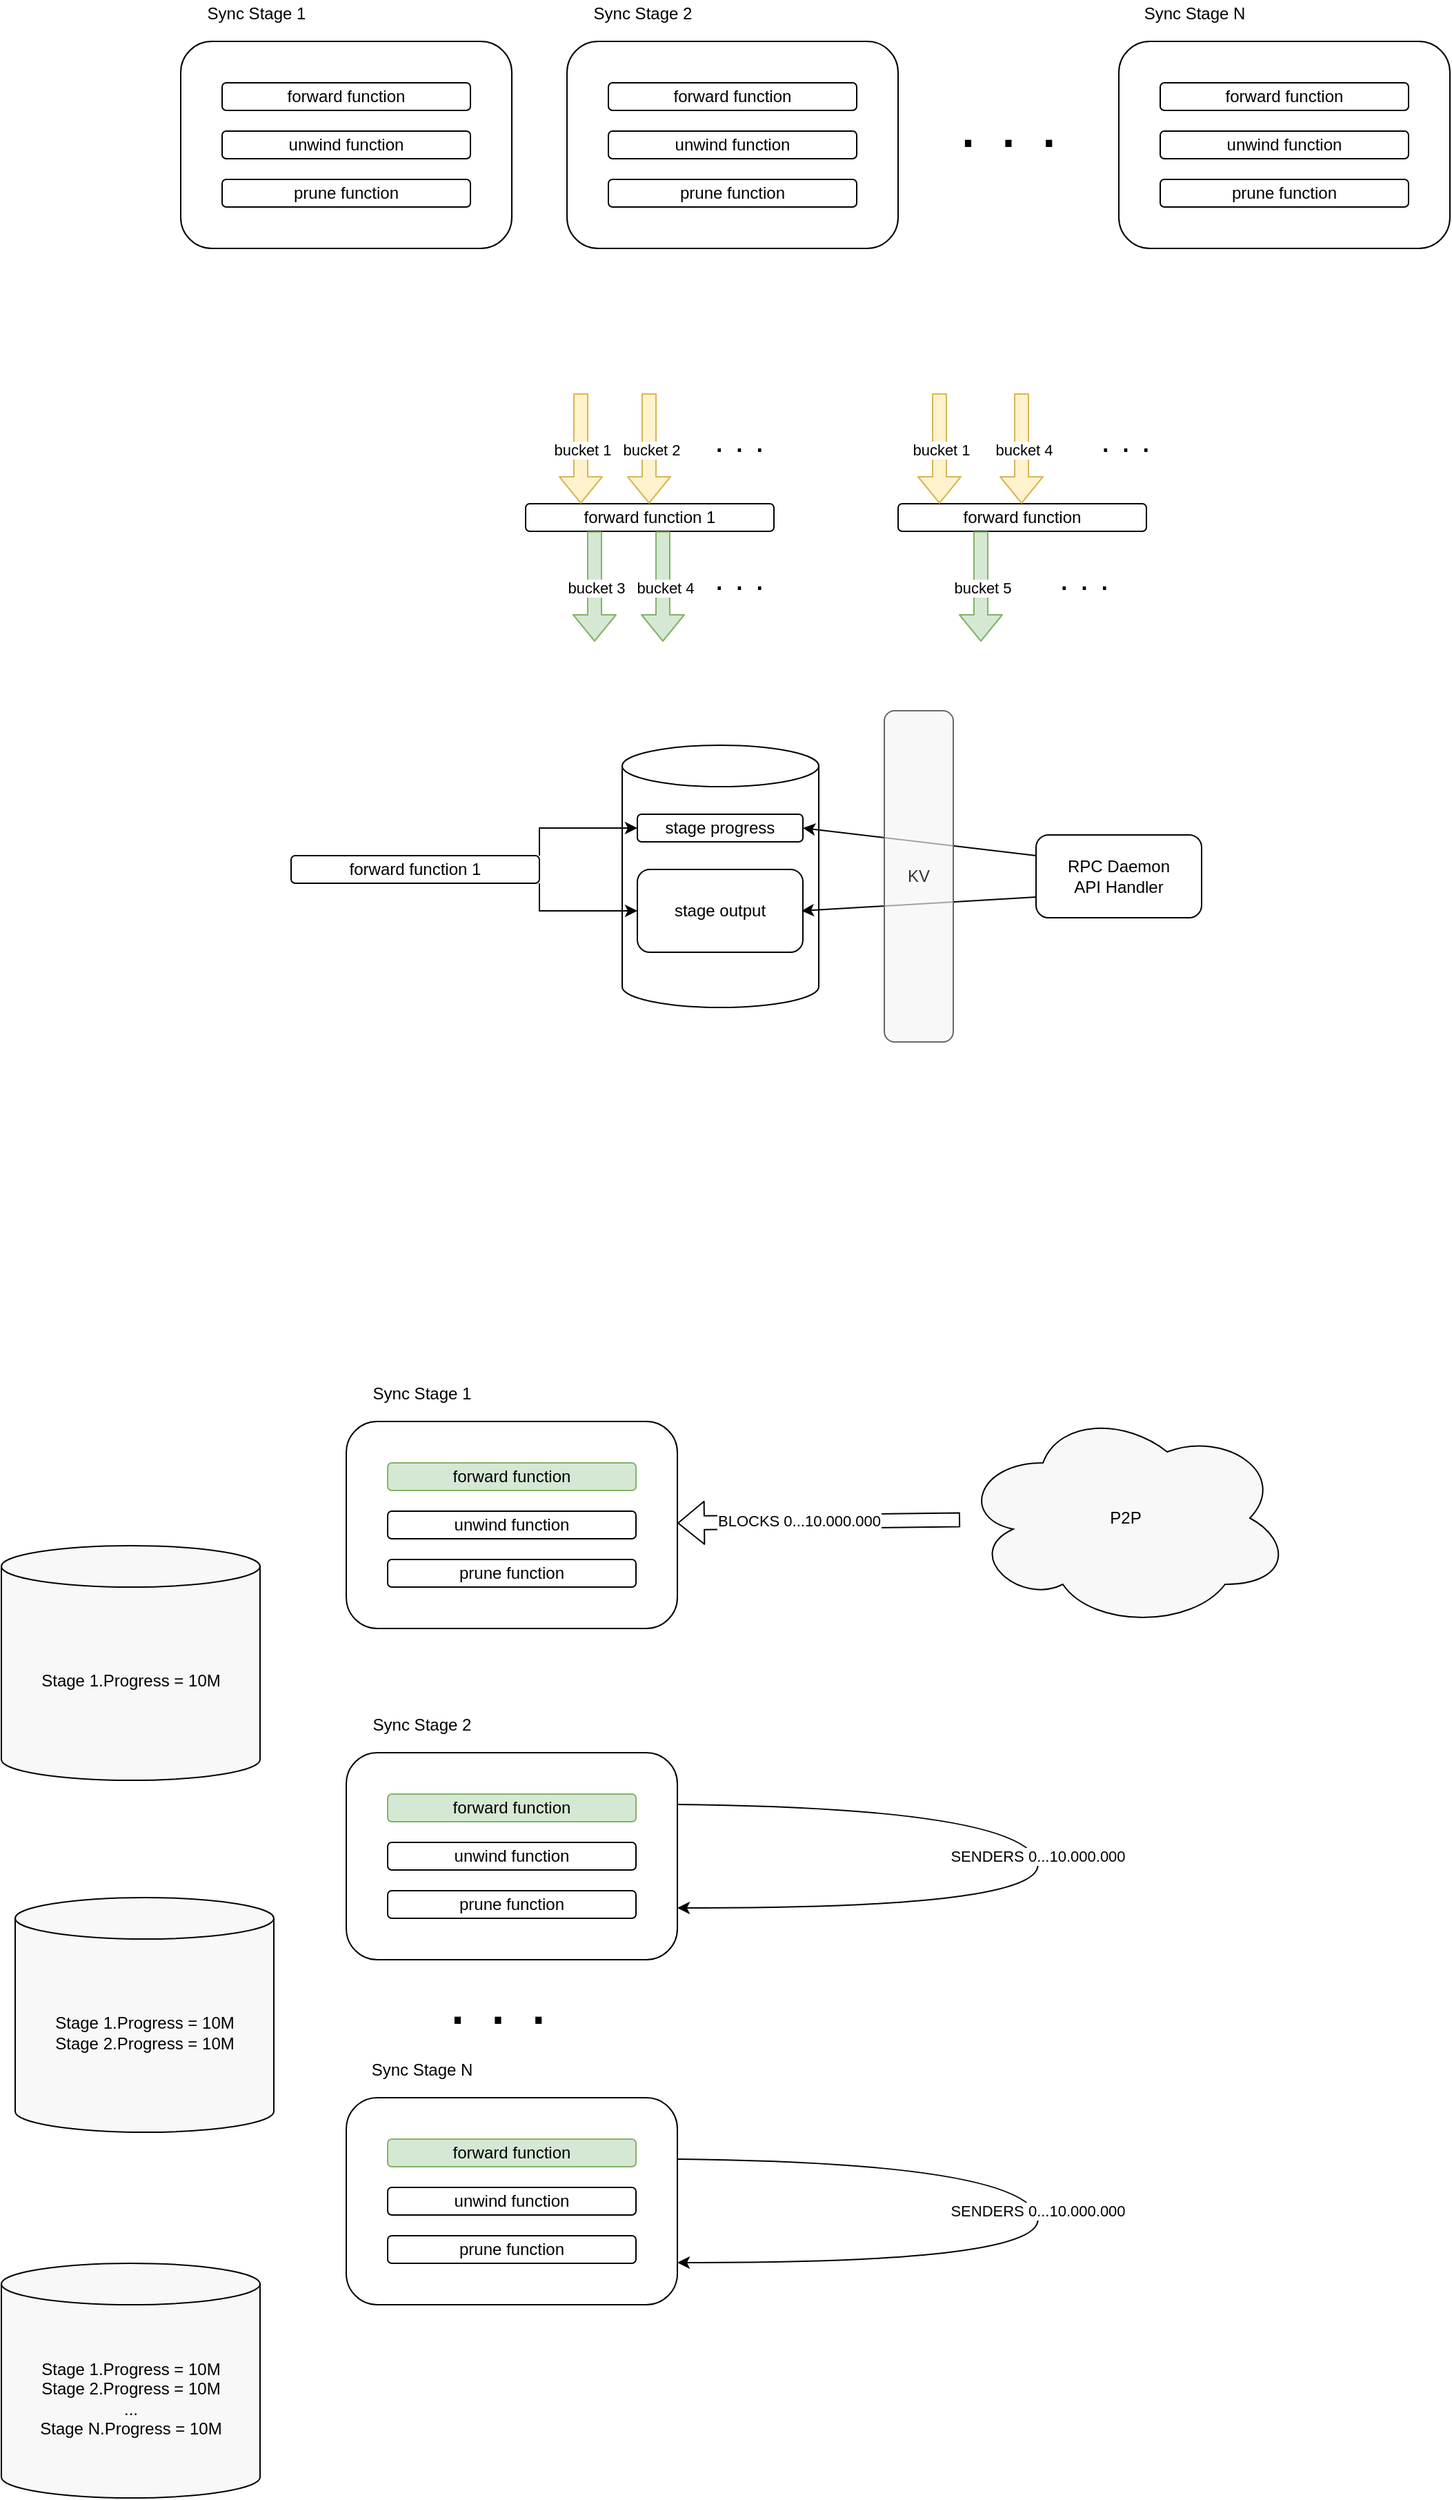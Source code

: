 <mxfile version="14.7.1" type="device"><diagram id="daJsa_N0rhhc4I9J-wDo" name="Page-1"><mxGraphModel dx="4409" dy="1333" grid="1" gridSize="10" guides="1" tooltips="1" connect="1" arrows="1" fold="1" page="1" pageScale="1" pageWidth="2827" pageHeight="4169" math="0" shadow="0"><root><mxCell id="0"/><mxCell id="1" parent="0"/><mxCell id="IAaw9iwVnCj1W0sy12uo-3" value="" style="group" vertex="1" connectable="0" parent="1"><mxGeometry x="-200" y="120" width="240" height="180" as="geometry"/></mxCell><mxCell id="IAaw9iwVnCj1W0sy12uo-1" value="" style="rounded=1;whiteSpace=wrap;html=1;" vertex="1" parent="IAaw9iwVnCj1W0sy12uo-3"><mxGeometry y="30" width="240" height="150" as="geometry"/></mxCell><mxCell id="IAaw9iwVnCj1W0sy12uo-2" value="Sync Stage 1" style="text;html=1;strokeColor=none;fillColor=none;align=center;verticalAlign=middle;whiteSpace=wrap;rounded=0;" vertex="1" parent="IAaw9iwVnCj1W0sy12uo-3"><mxGeometry x="10" width="90" height="20" as="geometry"/></mxCell><mxCell id="IAaw9iwVnCj1W0sy12uo-4" value="forward function" style="rounded=1;whiteSpace=wrap;html=1;" vertex="1" parent="IAaw9iwVnCj1W0sy12uo-3"><mxGeometry x="30" y="60" width="180" height="20" as="geometry"/></mxCell><mxCell id="IAaw9iwVnCj1W0sy12uo-5" value="unwind function" style="rounded=1;whiteSpace=wrap;html=1;" vertex="1" parent="IAaw9iwVnCj1W0sy12uo-3"><mxGeometry x="30" y="95" width="180" height="20" as="geometry"/></mxCell><mxCell id="IAaw9iwVnCj1W0sy12uo-6" value="prune function" style="rounded=1;whiteSpace=wrap;html=1;" vertex="1" parent="1"><mxGeometry x="-170" y="250" width="180" height="20" as="geometry"/></mxCell><mxCell id="IAaw9iwVnCj1W0sy12uo-7" value="" style="group" vertex="1" connectable="0" parent="1"><mxGeometry x="80" y="120" width="240" height="180" as="geometry"/></mxCell><mxCell id="IAaw9iwVnCj1W0sy12uo-8" value="" style="rounded=1;whiteSpace=wrap;html=1;" vertex="1" parent="IAaw9iwVnCj1W0sy12uo-7"><mxGeometry y="30" width="240" height="150" as="geometry"/></mxCell><mxCell id="IAaw9iwVnCj1W0sy12uo-9" value="Sync Stage 2" style="text;html=1;strokeColor=none;fillColor=none;align=center;verticalAlign=middle;whiteSpace=wrap;rounded=0;" vertex="1" parent="IAaw9iwVnCj1W0sy12uo-7"><mxGeometry x="10" width="90" height="20" as="geometry"/></mxCell><mxCell id="IAaw9iwVnCj1W0sy12uo-10" value="forward function" style="rounded=1;whiteSpace=wrap;html=1;" vertex="1" parent="IAaw9iwVnCj1W0sy12uo-7"><mxGeometry x="30" y="60" width="180" height="20" as="geometry"/></mxCell><mxCell id="IAaw9iwVnCj1W0sy12uo-11" value="unwind function" style="rounded=1;whiteSpace=wrap;html=1;" vertex="1" parent="IAaw9iwVnCj1W0sy12uo-7"><mxGeometry x="30" y="95" width="180" height="20" as="geometry"/></mxCell><mxCell id="IAaw9iwVnCj1W0sy12uo-12" value="prune function" style="rounded=1;whiteSpace=wrap;html=1;" vertex="1" parent="1"><mxGeometry x="110" y="250" width="180" height="20" as="geometry"/></mxCell><mxCell id="IAaw9iwVnCj1W0sy12uo-13" value="&lt;font style=&quot;font-size: 48px&quot;&gt;·&amp;nbsp;·&amp;nbsp;·&lt;/font&gt;" style="text;html=1;strokeColor=none;fillColor=none;align=center;verticalAlign=middle;whiteSpace=wrap;rounded=0;" vertex="1" parent="1"><mxGeometry x="320" y="210" width="160" height="20" as="geometry"/></mxCell><mxCell id="IAaw9iwVnCj1W0sy12uo-14" value="" style="group" vertex="1" connectable="0" parent="1"><mxGeometry x="480" y="120" width="240" height="180" as="geometry"/></mxCell><mxCell id="IAaw9iwVnCj1W0sy12uo-15" value="" style="rounded=1;whiteSpace=wrap;html=1;" vertex="1" parent="IAaw9iwVnCj1W0sy12uo-14"><mxGeometry y="30" width="240" height="150" as="geometry"/></mxCell><mxCell id="IAaw9iwVnCj1W0sy12uo-16" value="Sync Stage N" style="text;html=1;strokeColor=none;fillColor=none;align=center;verticalAlign=middle;whiteSpace=wrap;rounded=0;" vertex="1" parent="IAaw9iwVnCj1W0sy12uo-14"><mxGeometry x="10" width="90" height="20" as="geometry"/></mxCell><mxCell id="IAaw9iwVnCj1W0sy12uo-17" value="forward function" style="rounded=1;whiteSpace=wrap;html=1;" vertex="1" parent="IAaw9iwVnCj1W0sy12uo-14"><mxGeometry x="30" y="60" width="180" height="20" as="geometry"/></mxCell><mxCell id="IAaw9iwVnCj1W0sy12uo-18" value="unwind function" style="rounded=1;whiteSpace=wrap;html=1;" vertex="1" parent="IAaw9iwVnCj1W0sy12uo-14"><mxGeometry x="30" y="95" width="180" height="20" as="geometry"/></mxCell><mxCell id="IAaw9iwVnCj1W0sy12uo-19" value="prune function" style="rounded=1;whiteSpace=wrap;html=1;" vertex="1" parent="1"><mxGeometry x="510" y="250" width="180" height="20" as="geometry"/></mxCell><mxCell id="IAaw9iwVnCj1W0sy12uo-21" value="forward function 1" style="rounded=1;whiteSpace=wrap;html=1;" vertex="1" parent="1"><mxGeometry x="50" y="485" width="180" height="20" as="geometry"/></mxCell><mxCell id="IAaw9iwVnCj1W0sy12uo-22" value="forward function" style="rounded=1;whiteSpace=wrap;html=1;" vertex="1" parent="1"><mxGeometry x="320" y="485" width="180" height="20" as="geometry"/></mxCell><mxCell id="IAaw9iwVnCj1W0sy12uo-24" value="" style="shape=flexArrow;endArrow=classic;html=1;fillColor=#fff2cc;strokeColor=#d6b656;" edge="1" parent="1"><mxGeometry width="50" height="50" relative="1" as="geometry"><mxPoint x="90" y="405" as="sourcePoint"/><mxPoint x="90" y="485" as="targetPoint"/><Array as="points"><mxPoint x="90" y="485"/></Array></mxGeometry></mxCell><mxCell id="IAaw9iwVnCj1W0sy12uo-25" value="bucket 1" style="edgeLabel;html=1;align=center;verticalAlign=middle;resizable=0;points=[];" vertex="1" connectable="0" parent="IAaw9iwVnCj1W0sy12uo-24"><mxGeometry x="0.025" y="1" relative="1" as="geometry"><mxPoint as="offset"/></mxGeometry></mxCell><mxCell id="IAaw9iwVnCj1W0sy12uo-26" value="" style="shape=flexArrow;endArrow=classic;html=1;fillColor=#fff2cc;strokeColor=#d6b656;" edge="1" parent="1"><mxGeometry width="50" height="50" relative="1" as="geometry"><mxPoint x="139.5" y="405" as="sourcePoint"/><mxPoint x="139.5" y="485" as="targetPoint"/><Array as="points"><mxPoint x="139.5" y="485"/></Array></mxGeometry></mxCell><mxCell id="IAaw9iwVnCj1W0sy12uo-27" value="bucket 2" style="edgeLabel;html=1;align=center;verticalAlign=middle;resizable=0;points=[];" vertex="1" connectable="0" parent="IAaw9iwVnCj1W0sy12uo-26"><mxGeometry x="0.025" y="1" relative="1" as="geometry"><mxPoint as="offset"/></mxGeometry></mxCell><mxCell id="IAaw9iwVnCj1W0sy12uo-28" value="&lt;font style=&quot;font-size: 24px&quot;&gt;·&amp;nbsp;·&amp;nbsp;·&lt;/font&gt;" style="text;html=1;strokeColor=none;fillColor=none;align=center;verticalAlign=middle;whiteSpace=wrap;rounded=0;" vertex="1" parent="1"><mxGeometry x="170" y="435" width="70" height="20" as="geometry"/></mxCell><mxCell id="IAaw9iwVnCj1W0sy12uo-29" value="" style="shape=flexArrow;endArrow=classic;html=1;fillColor=#d5e8d4;strokeColor=#82b366;" edge="1" parent="1"><mxGeometry width="50" height="50" relative="1" as="geometry"><mxPoint x="100" y="505" as="sourcePoint"/><mxPoint x="100" y="585" as="targetPoint"/><Array as="points"><mxPoint x="100" y="585"/></Array></mxGeometry></mxCell><mxCell id="IAaw9iwVnCj1W0sy12uo-30" value="bucket 3" style="edgeLabel;html=1;align=center;verticalAlign=middle;resizable=0;points=[];" vertex="1" connectable="0" parent="IAaw9iwVnCj1W0sy12uo-29"><mxGeometry x="0.025" y="1" relative="1" as="geometry"><mxPoint as="offset"/></mxGeometry></mxCell><mxCell id="IAaw9iwVnCj1W0sy12uo-31" value="" style="shape=flexArrow;endArrow=classic;html=1;fillColor=#d5e8d4;strokeColor=#82b366;" edge="1" parent="1"><mxGeometry width="50" height="50" relative="1" as="geometry"><mxPoint x="149.5" y="505" as="sourcePoint"/><mxPoint x="149.5" y="585" as="targetPoint"/><Array as="points"><mxPoint x="149.5" y="585"/></Array></mxGeometry></mxCell><mxCell id="IAaw9iwVnCj1W0sy12uo-32" value="bucket 4" style="edgeLabel;html=1;align=center;verticalAlign=middle;resizable=0;points=[];" vertex="1" connectable="0" parent="IAaw9iwVnCj1W0sy12uo-31"><mxGeometry x="0.025" y="1" relative="1" as="geometry"><mxPoint as="offset"/></mxGeometry></mxCell><mxCell id="IAaw9iwVnCj1W0sy12uo-33" value="&lt;font style=&quot;font-size: 24px&quot;&gt;·&amp;nbsp;·&amp;nbsp;·&lt;/font&gt;" style="text;html=1;strokeColor=none;fillColor=none;align=center;verticalAlign=middle;whiteSpace=wrap;rounded=0;" vertex="1" parent="1"><mxGeometry x="170" y="535" width="70" height="20" as="geometry"/></mxCell><mxCell id="IAaw9iwVnCj1W0sy12uo-34" value="" style="shape=flexArrow;endArrow=classic;html=1;fillColor=#fff2cc;strokeColor=#d6b656;" edge="1" parent="1"><mxGeometry width="50" height="50" relative="1" as="geometry"><mxPoint x="409.5" y="405" as="sourcePoint"/><mxPoint x="409.5" y="485" as="targetPoint"/><Array as="points"><mxPoint x="409.5" y="485"/></Array></mxGeometry></mxCell><mxCell id="IAaw9iwVnCj1W0sy12uo-35" value="bucket 4" style="edgeLabel;html=1;align=center;verticalAlign=middle;resizable=0;points=[];" vertex="1" connectable="0" parent="IAaw9iwVnCj1W0sy12uo-34"><mxGeometry x="0.025" y="1" relative="1" as="geometry"><mxPoint as="offset"/></mxGeometry></mxCell><mxCell id="IAaw9iwVnCj1W0sy12uo-36" value="" style="shape=flexArrow;endArrow=classic;html=1;fillColor=#d5e8d4;strokeColor=#82b366;" edge="1" parent="1"><mxGeometry width="50" height="50" relative="1" as="geometry"><mxPoint x="380" y="505" as="sourcePoint"/><mxPoint x="380" y="585" as="targetPoint"/><Array as="points"><mxPoint x="380" y="585"/></Array></mxGeometry></mxCell><mxCell id="IAaw9iwVnCj1W0sy12uo-37" value="bucket 5" style="edgeLabel;html=1;align=center;verticalAlign=middle;resizable=0;points=[];" vertex="1" connectable="0" parent="IAaw9iwVnCj1W0sy12uo-36"><mxGeometry x="0.025" y="1" relative="1" as="geometry"><mxPoint as="offset"/></mxGeometry></mxCell><mxCell id="IAaw9iwVnCj1W0sy12uo-38" value="" style="shape=flexArrow;endArrow=classic;html=1;fillColor=#fff2cc;strokeColor=#d6b656;" edge="1" parent="1"><mxGeometry width="50" height="50" relative="1" as="geometry"><mxPoint x="350" y="405" as="sourcePoint"/><mxPoint x="350" y="485" as="targetPoint"/><Array as="points"><mxPoint x="350" y="485"/></Array></mxGeometry></mxCell><mxCell id="IAaw9iwVnCj1W0sy12uo-39" value="bucket 1" style="edgeLabel;html=1;align=center;verticalAlign=middle;resizable=0;points=[];" vertex="1" connectable="0" parent="IAaw9iwVnCj1W0sy12uo-38"><mxGeometry x="0.025" y="1" relative="1" as="geometry"><mxPoint as="offset"/></mxGeometry></mxCell><mxCell id="IAaw9iwVnCj1W0sy12uo-40" value="&lt;font style=&quot;font-size: 24px&quot;&gt;·&amp;nbsp;·&amp;nbsp;·&lt;/font&gt;" style="text;html=1;strokeColor=none;fillColor=none;align=center;verticalAlign=middle;whiteSpace=wrap;rounded=0;" vertex="1" parent="1"><mxGeometry x="450" y="435" width="70" height="20" as="geometry"/></mxCell><mxCell id="IAaw9iwVnCj1W0sy12uo-41" value="&lt;font style=&quot;font-size: 24px&quot;&gt;·&amp;nbsp;·&amp;nbsp;·&lt;/font&gt;" style="text;html=1;strokeColor=none;fillColor=none;align=center;verticalAlign=middle;whiteSpace=wrap;rounded=0;" vertex="1" parent="1"><mxGeometry x="420" y="535" width="70" height="20" as="geometry"/></mxCell><mxCell id="IAaw9iwVnCj1W0sy12uo-42" value="" style="shape=cylinder3;whiteSpace=wrap;html=1;boundedLbl=1;backgroundOutline=1;size=15;" vertex="1" parent="1"><mxGeometry x="120" y="660" width="142.5" height="190" as="geometry"/></mxCell><mxCell id="IAaw9iwVnCj1W0sy12uo-43" value="stage progress" style="rounded=1;whiteSpace=wrap;html=1;" vertex="1" parent="1"><mxGeometry x="131" y="710" width="120" height="20" as="geometry"/></mxCell><mxCell id="IAaw9iwVnCj1W0sy12uo-44" value="stage output" style="rounded=1;whiteSpace=wrap;html=1;" vertex="1" parent="1"><mxGeometry x="131" y="750" width="120" height="60" as="geometry"/></mxCell><mxCell id="IAaw9iwVnCj1W0sy12uo-47" style="edgeStyle=orthogonalEdgeStyle;rounded=0;orthogonalLoop=1;jettySize=auto;html=1;exitX=1;exitY=0;exitDx=0;exitDy=0;entryX=0;entryY=0.5;entryDx=0;entryDy=0;" edge="1" parent="1" source="IAaw9iwVnCj1W0sy12uo-45" target="IAaw9iwVnCj1W0sy12uo-43"><mxGeometry relative="1" as="geometry"/></mxCell><mxCell id="IAaw9iwVnCj1W0sy12uo-49" style="edgeStyle=orthogonalEdgeStyle;rounded=0;orthogonalLoop=1;jettySize=auto;html=1;exitX=1;exitY=1;exitDx=0;exitDy=0;entryX=0;entryY=0.5;entryDx=0;entryDy=0;" edge="1" parent="1" source="IAaw9iwVnCj1W0sy12uo-45" target="IAaw9iwVnCj1W0sy12uo-44"><mxGeometry relative="1" as="geometry"/></mxCell><mxCell id="IAaw9iwVnCj1W0sy12uo-45" value="forward function 1" style="rounded=1;whiteSpace=wrap;html=1;" vertex="1" parent="1"><mxGeometry x="-120" y="740" width="180" height="20" as="geometry"/></mxCell><mxCell id="IAaw9iwVnCj1W0sy12uo-50" value="RPC Daemon &lt;br&gt;API Handler" style="rounded=1;whiteSpace=wrap;html=1;" vertex="1" parent="1"><mxGeometry x="420" y="725" width="120" height="60" as="geometry"/></mxCell><mxCell id="IAaw9iwVnCj1W0sy12uo-52" value="" style="endArrow=classic;html=1;exitX=0;exitY=0.25;exitDx=0;exitDy=0;entryX=1;entryY=0.5;entryDx=0;entryDy=0;" edge="1" parent="1" source="IAaw9iwVnCj1W0sy12uo-50" target="IAaw9iwVnCj1W0sy12uo-43"><mxGeometry width="50" height="50" relative="1" as="geometry"><mxPoint x="220" y="660" as="sourcePoint"/><mxPoint x="270" y="610" as="targetPoint"/></mxGeometry></mxCell><mxCell id="IAaw9iwVnCj1W0sy12uo-53" value="" style="endArrow=classic;html=1;exitX=0;exitY=0.75;exitDx=0;exitDy=0;" edge="1" parent="1" source="IAaw9iwVnCj1W0sy12uo-50"><mxGeometry width="50" height="50" relative="1" as="geometry"><mxPoint x="430" y="750" as="sourcePoint"/><mxPoint x="250" y="780" as="targetPoint"/></mxGeometry></mxCell><mxCell id="IAaw9iwVnCj1W0sy12uo-51" value="KV" style="rounded=1;whiteSpace=wrap;html=1;strokeColor=#666666;fontColor=#333333;fillColor=#F5F5F5AA;" vertex="1" parent="1"><mxGeometry x="310" y="635" width="50" height="240" as="geometry"/></mxCell><mxCell id="IAaw9iwVnCj1W0sy12uo-54" value="" style="group" vertex="1" connectable="0" parent="1"><mxGeometry x="-80" y="1120" width="240" height="180" as="geometry"/></mxCell><mxCell id="IAaw9iwVnCj1W0sy12uo-55" value="" style="rounded=1;whiteSpace=wrap;html=1;" vertex="1" parent="IAaw9iwVnCj1W0sy12uo-54"><mxGeometry y="30" width="240" height="150" as="geometry"/></mxCell><mxCell id="IAaw9iwVnCj1W0sy12uo-56" value="Sync Stage 1" style="text;html=1;strokeColor=none;fillColor=none;align=center;verticalAlign=middle;whiteSpace=wrap;rounded=0;" vertex="1" parent="IAaw9iwVnCj1W0sy12uo-54"><mxGeometry x="10" width="90" height="20" as="geometry"/></mxCell><mxCell id="IAaw9iwVnCj1W0sy12uo-57" value="forward function" style="rounded=1;whiteSpace=wrap;html=1;fillColor=#d5e8d4;strokeColor=#82b366;" vertex="1" parent="IAaw9iwVnCj1W0sy12uo-54"><mxGeometry x="30" y="60" width="180" height="20" as="geometry"/></mxCell><mxCell id="IAaw9iwVnCj1W0sy12uo-58" value="unwind function" style="rounded=1;whiteSpace=wrap;html=1;" vertex="1" parent="IAaw9iwVnCj1W0sy12uo-54"><mxGeometry x="30" y="95" width="180" height="20" as="geometry"/></mxCell><mxCell id="IAaw9iwVnCj1W0sy12uo-59" value="prune function" style="rounded=1;whiteSpace=wrap;html=1;" vertex="1" parent="1"><mxGeometry x="-50" y="1250" width="180" height="20" as="geometry"/></mxCell><mxCell id="IAaw9iwVnCj1W0sy12uo-60" value="" style="group" vertex="1" connectable="0" parent="1"><mxGeometry x="-80" y="1360" width="240" height="180" as="geometry"/></mxCell><mxCell id="IAaw9iwVnCj1W0sy12uo-61" value="" style="rounded=1;whiteSpace=wrap;html=1;" vertex="1" parent="IAaw9iwVnCj1W0sy12uo-60"><mxGeometry y="30" width="240" height="150" as="geometry"/></mxCell><mxCell id="IAaw9iwVnCj1W0sy12uo-62" value="Sync Stage 2" style="text;html=1;strokeColor=none;fillColor=none;align=center;verticalAlign=middle;whiteSpace=wrap;rounded=0;" vertex="1" parent="IAaw9iwVnCj1W0sy12uo-60"><mxGeometry x="10" width="90" height="20" as="geometry"/></mxCell><mxCell id="IAaw9iwVnCj1W0sy12uo-63" value="forward function" style="rounded=1;whiteSpace=wrap;html=1;fillColor=#d5e8d4;strokeColor=#82b366;" vertex="1" parent="IAaw9iwVnCj1W0sy12uo-60"><mxGeometry x="30" y="60" width="180" height="20" as="geometry"/></mxCell><mxCell id="IAaw9iwVnCj1W0sy12uo-64" value="unwind function" style="rounded=1;whiteSpace=wrap;html=1;" vertex="1" parent="IAaw9iwVnCj1W0sy12uo-60"><mxGeometry x="30" y="95" width="180" height="20" as="geometry"/></mxCell><mxCell id="IAaw9iwVnCj1W0sy12uo-93" value="" style="curved=1;endArrow=classic;html=1;exitX=1;exitY=0.25;exitDx=0;exitDy=0;entryX=1;entryY=0.75;entryDx=0;entryDy=0;" edge="1" parent="IAaw9iwVnCj1W0sy12uo-60" source="IAaw9iwVnCj1W0sy12uo-61" target="IAaw9iwVnCj1W0sy12uo-61"><mxGeometry width="50" height="50" relative="1" as="geometry"><mxPoint x="500" y="160" as="sourcePoint"/><mxPoint x="550" y="110" as="targetPoint"/><Array as="points"><mxPoint x="480" y="70"/><mxPoint x="520" y="143"/></Array></mxGeometry></mxCell><mxCell id="IAaw9iwVnCj1W0sy12uo-94" value="SENDERS 0...10.000.000" style="edgeLabel;html=1;align=center;verticalAlign=middle;resizable=0;points=[];" vertex="1" connectable="0" parent="IAaw9iwVnCj1W0sy12uo-93"><mxGeometry x="-0.068" y="1" relative="1" as="geometry"><mxPoint y="-1" as="offset"/></mxGeometry></mxCell><mxCell id="IAaw9iwVnCj1W0sy12uo-65" value="prune function" style="rounded=1;whiteSpace=wrap;html=1;" vertex="1" parent="1"><mxGeometry x="-50" y="1490" width="180" height="20" as="geometry"/></mxCell><mxCell id="IAaw9iwVnCj1W0sy12uo-66" value="&lt;font style=&quot;font-size: 48px&quot;&gt;·&amp;nbsp;·&amp;nbsp;·&lt;/font&gt;" style="text;html=1;strokeColor=none;fillColor=none;align=center;verticalAlign=middle;whiteSpace=wrap;rounded=0;" vertex="1" parent="1"><mxGeometry x="-50" y="1570" width="160" height="20" as="geometry"/></mxCell><mxCell id="IAaw9iwVnCj1W0sy12uo-67" value="" style="group" vertex="1" connectable="0" parent="1"><mxGeometry x="-80" y="1610" width="240" height="180" as="geometry"/></mxCell><mxCell id="IAaw9iwVnCj1W0sy12uo-68" value="" style="rounded=1;whiteSpace=wrap;html=1;" vertex="1" parent="IAaw9iwVnCj1W0sy12uo-67"><mxGeometry y="30" width="240" height="150" as="geometry"/></mxCell><mxCell id="IAaw9iwVnCj1W0sy12uo-69" value="Sync Stage N" style="text;html=1;strokeColor=none;fillColor=none;align=center;verticalAlign=middle;whiteSpace=wrap;rounded=0;" vertex="1" parent="IAaw9iwVnCj1W0sy12uo-67"><mxGeometry x="10" width="90" height="20" as="geometry"/></mxCell><mxCell id="IAaw9iwVnCj1W0sy12uo-70" value="forward function" style="rounded=1;whiteSpace=wrap;html=1;fillColor=#d5e8d4;strokeColor=#82b366;" vertex="1" parent="IAaw9iwVnCj1W0sy12uo-67"><mxGeometry x="30" y="60" width="180" height="20" as="geometry"/></mxCell><mxCell id="IAaw9iwVnCj1W0sy12uo-71" value="unwind function" style="rounded=1;whiteSpace=wrap;html=1;" vertex="1" parent="IAaw9iwVnCj1W0sy12uo-67"><mxGeometry x="30" y="95" width="180" height="20" as="geometry"/></mxCell><mxCell id="IAaw9iwVnCj1W0sy12uo-72" value="prune function" style="rounded=1;whiteSpace=wrap;html=1;" vertex="1" parent="1"><mxGeometry x="-50" y="1740" width="180" height="20" as="geometry"/></mxCell><mxCell id="IAaw9iwVnCj1W0sy12uo-85" value="P2P" style="ellipse;shape=cloud;whiteSpace=wrap;html=1;fillColor=#F5F5F5AA;" vertex="1" parent="1"><mxGeometry x="365" y="1140" width="240" height="160" as="geometry"/></mxCell><mxCell id="IAaw9iwVnCj1W0sy12uo-86" value="" style="shape=flexArrow;endArrow=classic;html=1;" edge="1" parent="1" source="IAaw9iwVnCj1W0sy12uo-85" target="IAaw9iwVnCj1W0sy12uo-55"><mxGeometry width="50" height="50" relative="1" as="geometry"><mxPoint x="420" y="1490" as="sourcePoint"/><mxPoint x="470" y="1440" as="targetPoint"/></mxGeometry></mxCell><mxCell id="IAaw9iwVnCj1W0sy12uo-87" value="BLOCKS 0...10.000.000" style="edgeLabel;html=1;align=center;verticalAlign=middle;resizable=0;points=[];" vertex="1" connectable="0" parent="IAaw9iwVnCj1W0sy12uo-86"><mxGeometry x="0.133" y="-1" relative="1" as="geometry"><mxPoint x="-1" as="offset"/></mxGeometry></mxCell><mxCell id="IAaw9iwVnCj1W0sy12uo-90" value="Stage 1.Progress = 10M" style="shape=cylinder3;whiteSpace=wrap;html=1;boundedLbl=1;backgroundOutline=1;size=15;fillColor=#F5F5F5AA;" vertex="1" parent="1"><mxGeometry x="-330" y="1240" width="187.5" height="170" as="geometry"/></mxCell><mxCell id="IAaw9iwVnCj1W0sy12uo-91" value="Stage 1.Progress = 10M&lt;br&gt;Stage 2.Progress = 10M" style="shape=cylinder3;whiteSpace=wrap;html=1;boundedLbl=1;backgroundOutline=1;size=15;fillColor=#F5F5F5AA;" vertex="1" parent="1"><mxGeometry x="-320" y="1495" width="187.5" height="170" as="geometry"/></mxCell><mxCell id="IAaw9iwVnCj1W0sy12uo-92" value="Stage 1.Progress = 10M&lt;br&gt;Stage 2.Progress = 10M&lt;br&gt;...&lt;br&gt;Stage N.Progress = 10M" style="shape=cylinder3;whiteSpace=wrap;html=1;boundedLbl=1;backgroundOutline=1;size=15;fillColor=#F5F5F5AA;" vertex="1" parent="1"><mxGeometry x="-330" y="1760" width="187.5" height="170" as="geometry"/></mxCell><mxCell id="IAaw9iwVnCj1W0sy12uo-103" value="" style="curved=1;endArrow=classic;html=1;exitX=1;exitY=0.25;exitDx=0;exitDy=0;entryX=1;entryY=0.75;entryDx=0;entryDy=0;" edge="1" parent="1"><mxGeometry width="50" height="50" relative="1" as="geometry"><mxPoint x="160" y="1684.5" as="sourcePoint"/><mxPoint x="160" y="1759.5" as="targetPoint"/><Array as="points"><mxPoint x="400" y="1687"/><mxPoint x="440" y="1760"/></Array></mxGeometry></mxCell><mxCell id="IAaw9iwVnCj1W0sy12uo-104" value="SENDERS 0...10.000.000" style="edgeLabel;html=1;align=center;verticalAlign=middle;resizable=0;points=[];" vertex="1" connectable="0" parent="IAaw9iwVnCj1W0sy12uo-103"><mxGeometry x="-0.068" y="1" relative="1" as="geometry"><mxPoint y="-1" as="offset"/></mxGeometry></mxCell></root></mxGraphModel></diagram></mxfile>